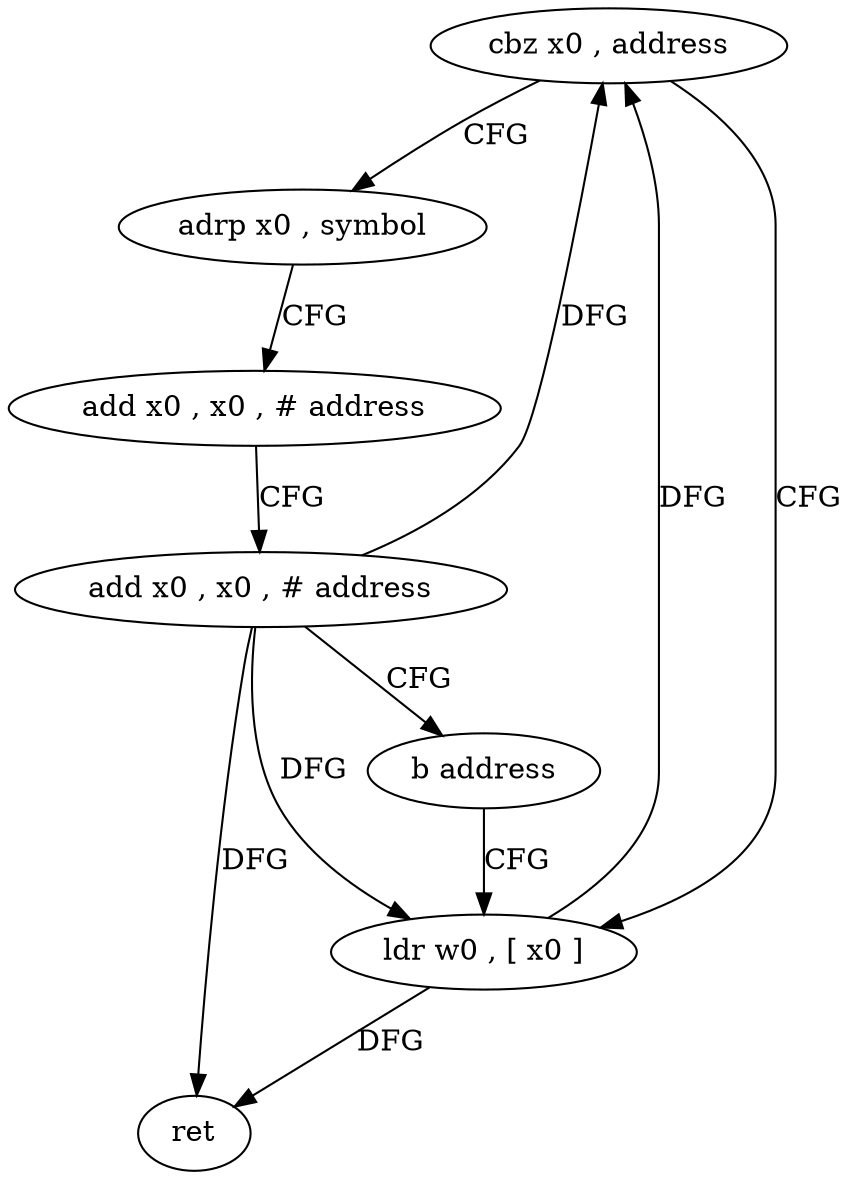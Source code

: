 digraph "func" {
"4210244" [label = "cbz x0 , address" ]
"4210256" [label = "adrp x0 , symbol" ]
"4210248" [label = "ldr w0 , [ x0 ]" ]
"4210260" [label = "add x0 , x0 , # address" ]
"4210264" [label = "add x0 , x0 , # address" ]
"4210268" [label = "b address" ]
"4210252" [label = "ret" ]
"4210244" -> "4210256" [ label = "CFG" ]
"4210244" -> "4210248" [ label = "CFG" ]
"4210256" -> "4210260" [ label = "CFG" ]
"4210248" -> "4210252" [ label = "DFG" ]
"4210248" -> "4210244" [ label = "DFG" ]
"4210260" -> "4210264" [ label = "CFG" ]
"4210264" -> "4210268" [ label = "CFG" ]
"4210264" -> "4210244" [ label = "DFG" ]
"4210264" -> "4210248" [ label = "DFG" ]
"4210264" -> "4210252" [ label = "DFG" ]
"4210268" -> "4210248" [ label = "CFG" ]
}
